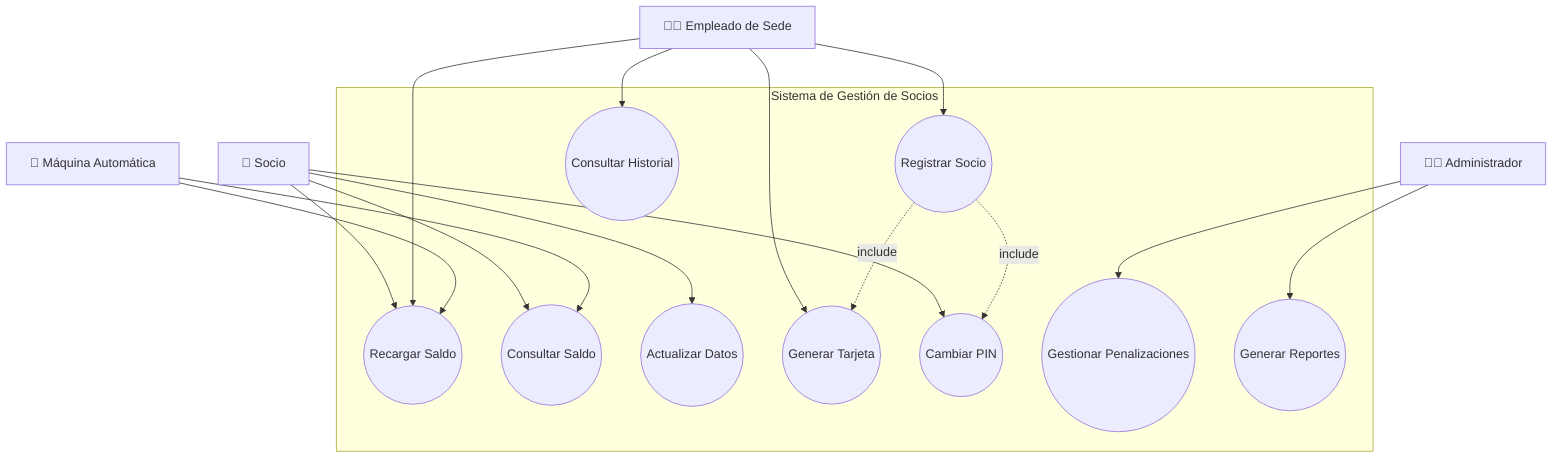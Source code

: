 graph TB
    %% Actores
    SOCIO[👤 Socio]
    EMPLEADO[👨‍💼 Empleado de Sede]
    ADMIN[👨‍💻 Administrador]
    KIOSK[🏧 Máquina Automática]

    %% Agrupación de casos de uso
    subgraph "Sistema de Gestión de Socios"
        %% Casos de uso principales
        UC1((Registrar Socio))
        UC2((Recargar Saldo))
        UC3((Consultar Saldo))
        UC4((Actualizar Datos))
        UC5((Generar Tarjeta))
        UC6((Cambiar PIN))
        
        %% Casos de uso administrativos
        UC7((Consultar Historial))
        UC8((Gestionar Penalizaciones))
        UC9((Generar Reportes))
    end

    %% Relaciones principales
    SOCIO --> UC2
    SOCIO --> UC3
    SOCIO --> UC4
    SOCIO --> UC6
    
    EMPLEADO --> UC1
    EMPLEADO --> UC2
    EMPLEADO --> UC5
    EMPLEADO --> UC7
    
    ADMIN --> UC8
    ADMIN --> UC9
    
    KIOSK --> UC2
    KIOSK --> UC3
    
    %% Relaciones include/extend
    UC1 -.->|include| UC5
    UC1 -.->|include| UC6